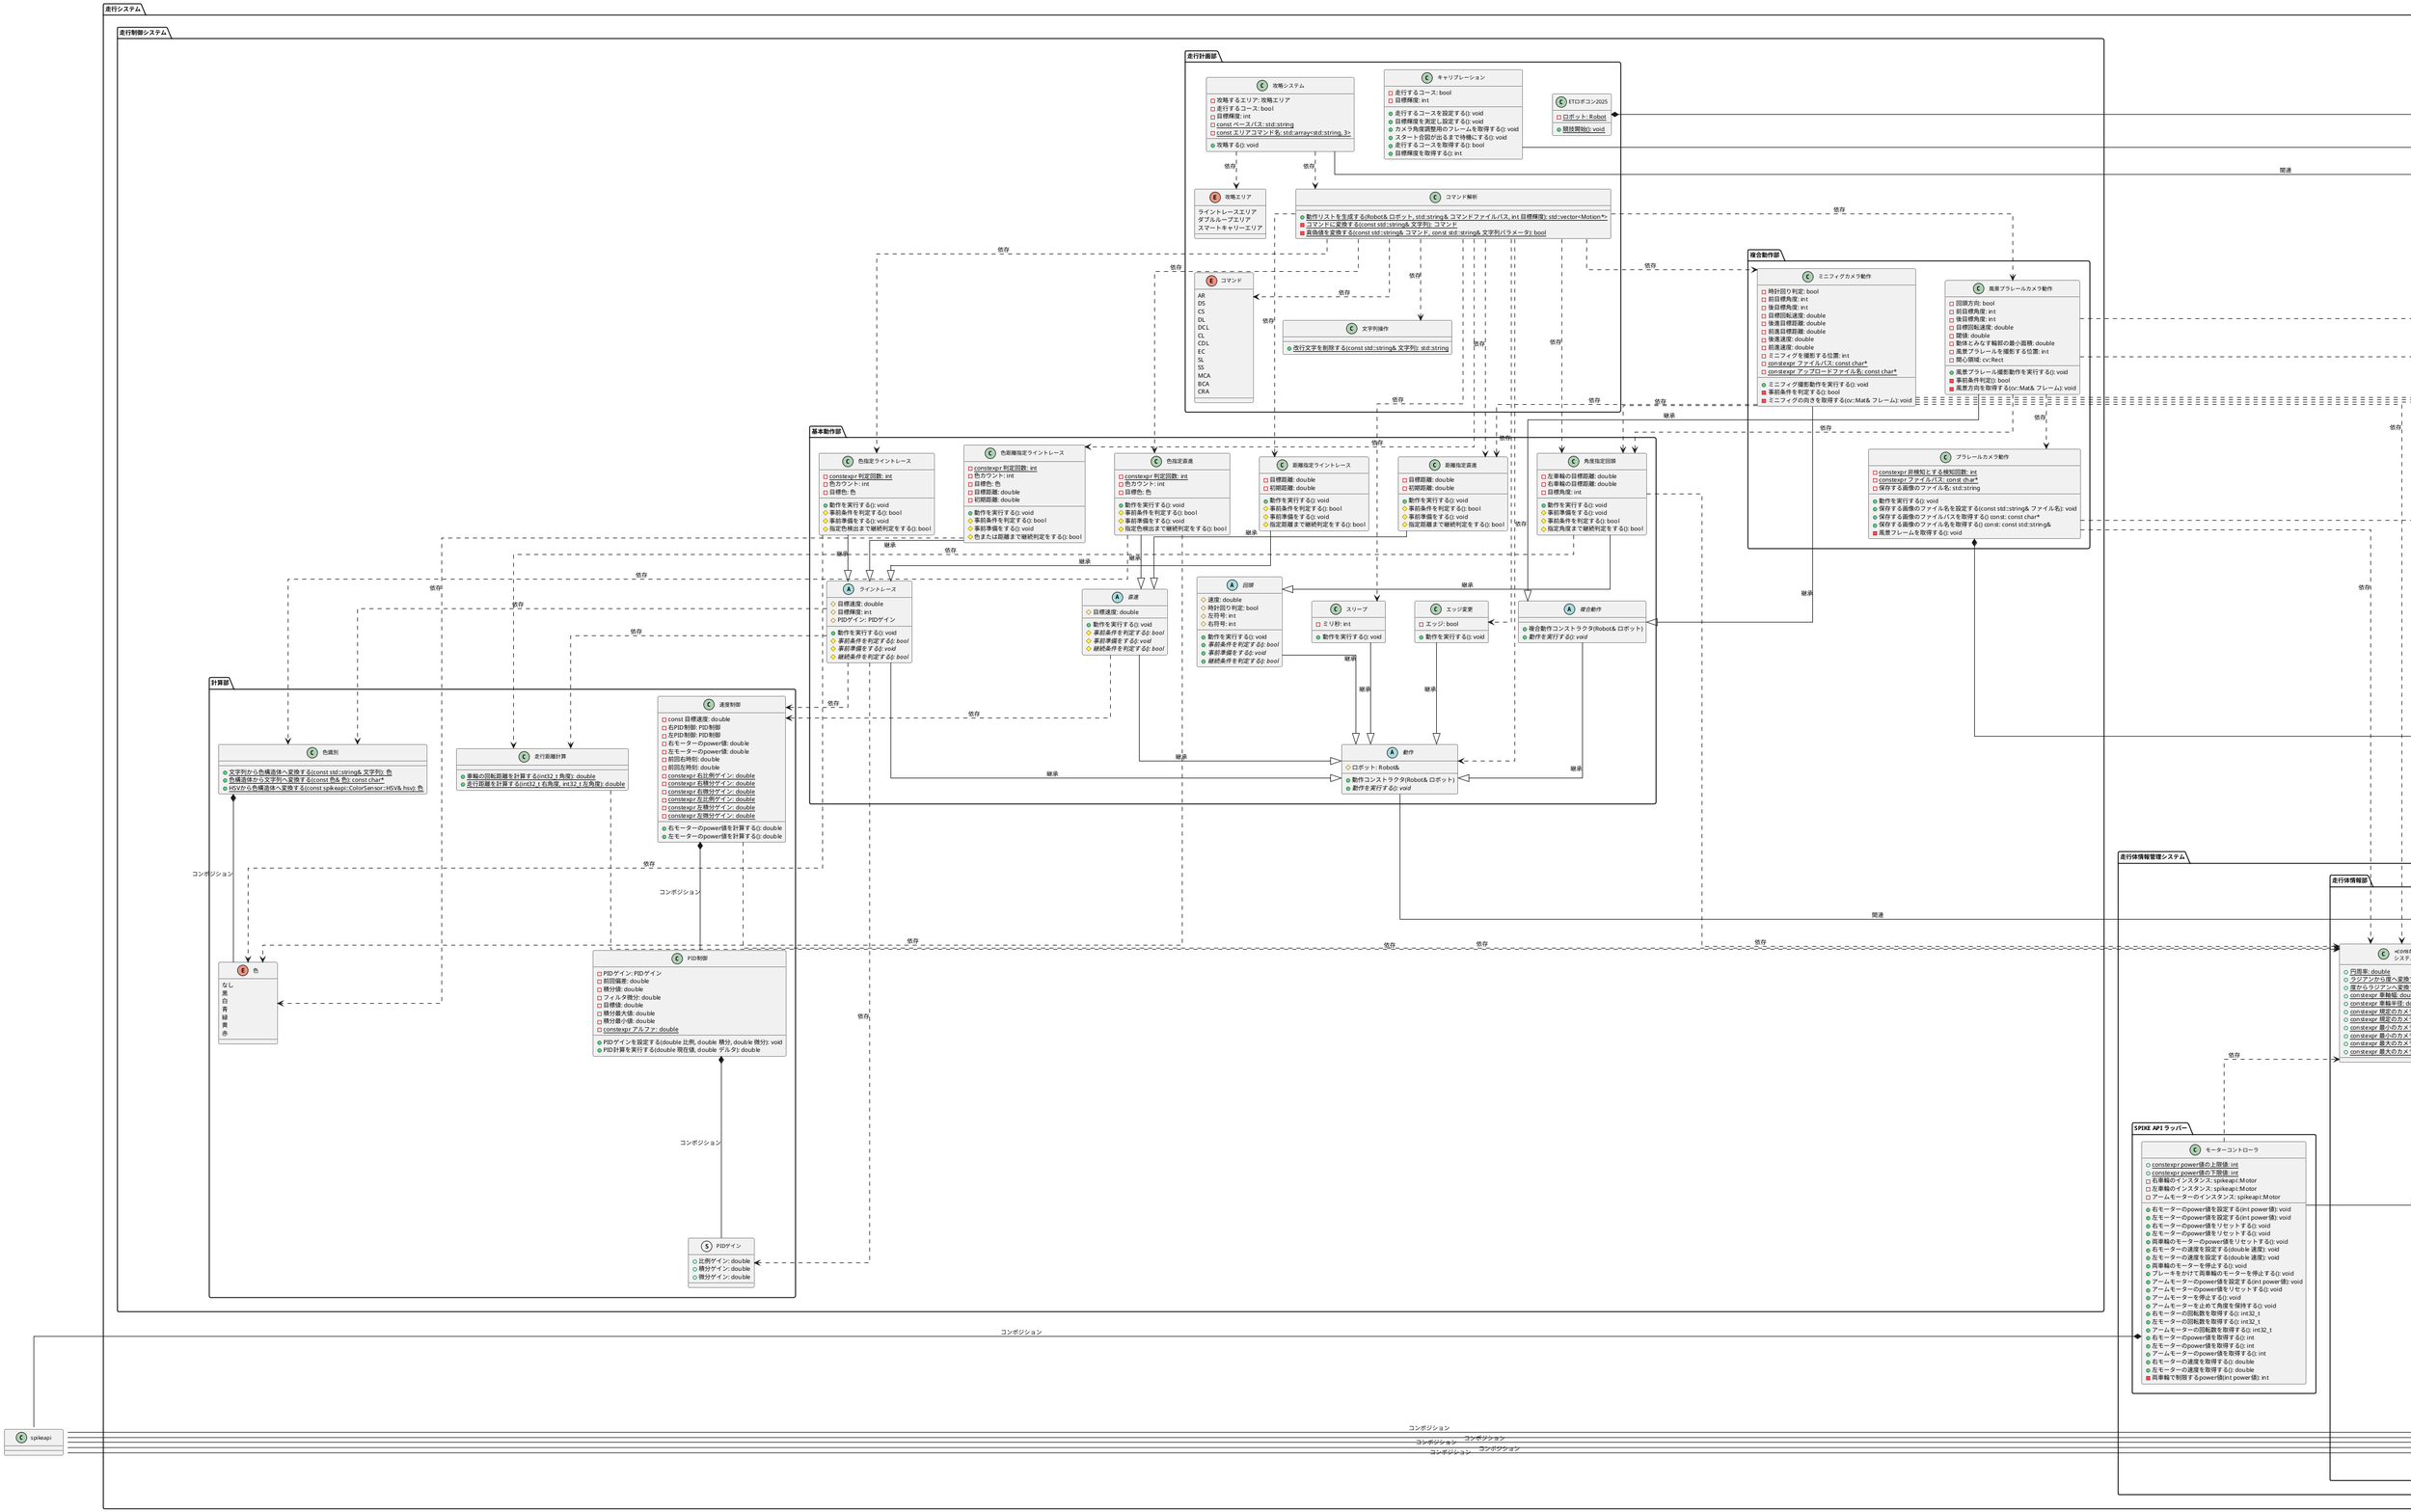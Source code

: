 @startuml etrobocon2025-japanese-class-diagram
!pragma useVerticalIf on

' レイアウト調整
skinparam linetype ortho
skinparam nodesep 50
skinparam ranksep 50
skinparam minClassWidth 100
skinparam maxMessageSize 150
skinparam maxBoxSize 150
skinparam svgMaxWidth 10000
skinparam svgMaxHeight 6000
skinparam defaultFontSize 10
skinparam classFontSize 9
skinparam packageFontSize 10

' 配置指示
!define LAYOUT_TOP_TO_BOTTOM_DIRECTION top to bottom direction

' サブシステム、走行システム
package "走行システム" {
  ' 走行システムを構成する細かなサブシステムの1つ、走行制御システム
  package "走行制御システム" {
    ' 走行システムのうち、走行制御システムを構成するパッケージの1つ、走行計画部
    package "走行計画部" {
      ' コマンドの列挙型
      enum コマンド {
        AR
        DS
        CS
        DL
        DCL
        ' CDCL
        CL
        CDL
        EC
        SL
        SS
        MCA
        BCA
        CRA
        ' NONE
      }

      ' 攻略エリアの列挙型
      enum 攻略エリア {
        ライントレースエリア
        ダブルループエリア
        スマートキャリーエリア
      }

      ' メインクラス
      class ETロボコン2025 {
        + {static} 競技開始(): void
        - {static} ロボット: Robot
      }

      ' 攻略システムクラス
      class 攻略システム {
        + 攻略する(): void
        - 攻略するエリア: 攻略エリア
        - 走行するコース: bool
        - 目標輝度: int
        - {static} const ベースパス: std::string
        - {static} const エリアコマンド名: std::array<std::string, 3>
      }

      ' キャリブレータクラス
      class キャリブレーション {
        + 走行するコースを設定する(): void
        + 目標輝度を測定し設定する(): void
        + カメラ角度調整用のフレームを取得する(): void
        + スタート合図が出るまで待機にする(): void
        + 走行するコースを取得する(): bool
        + 目標輝度を取得する(): int
        - 走行するコース: bool
        - 目標輝度: int
      }

      ' モーションパーサークラス
      class コマンド解析 {
        + {static} 動作リストを生成する(Robot& ロボット, std::string& コマンドファイルパス, int 目標輝度): std::vector<Motion*>
        - {static} コマンドに変換する(const std::string& 文字列): コマンド
        - {static} 真偽値を変換する(const std::string& コマンド, const std::string& 文字列パラメータ): bool
      }

      ' 文字列操作クラス
      class 文字列操作 {
        + {static} 改行文字を削除する(const std::string& 文字列): std::string
      }
    }

    ' 走行システムのうち、走行制御システムを構成するパッケージの1つ、計算部
    package "計算部" {
      ' PIDゲイン
      struct PIDゲイン {
        + 比例ゲイン: double
        + 積分ゲイン: double
        + 微分ゲイン: double
      }

      ' 色の列挙型
      enum 色 {
        なし
        黒
        白
        青
        緑
        黄
        赤
      }

      ' PID制御クラス
      class PID制御 {
        + PIDゲインを設定する(double 比例, double 積分, double 微分): void
        + PID計算を実行する(double 現在値, double デルタ): double
        - PIDゲイン: PIDゲイン
        - 前回偏差: double
        - 積分値: double
        - フィルタ微分: double
        - 目標値: double
        - 積分最大値: double
        - 積分最小値: double
        - {static} constexpr アルファ: double
      }

      ' 色識別クラス
      class 色識別 {
        + {static} 文字列から色構造体へ変換する(const std::string& 文字列): 色
        + {static} 色構造体から文字列へ変換する(const 色& 色): const char*
        + {static} HSVから色構造体へ変換する(const spikeapi::ColorSensor::HSV& hsv): 色
      }

      ' 走行距離計算クラス
      class 走行距離計算 {
        + {static} 車輪の回転距離を計算する(int32_t 角度): double
        + {static} 走行距離を計算する(int32_t 右角度, int32_t 左角度): double
      }

      ' 速度計算クラス
      class 速度制御 {
        + 右モーターのpower値を計算する(): double
        + 左モーターのpower値を計算する(): double
        - const 目標速度: double
        - 右PID制御: PID制御
        - 左PID制御: PID制御
        - 右モーターのpower値: double
        - 左モーターのpower値: double
        - 前回右時刻: double
        - 前回左時刻: double
        - {static} constexpr 右比例ゲイン: double
        - {static} constexpr 右積分ゲイン: double
        - {static} constexpr 右微分ゲイン: double
        - {static} constexpr 左比例ゲイン: double
        - {static} constexpr 左積分ゲイン: double
        - {static} constexpr 左微分ゲイン: double
      }
    }

    ' 走行システムのうち、走行制御システムを構成するパッケージの1つ、基本動作部
    package "基本動作部" {
      ' Motionクラス
      abstract class 動作 {
        + 動作コンストラクタ(Robot& ロボット)
        + {abstract} 動作を実行する(): void
        # ロボット: Robot&
      }

      ' 応用動作クラス
      abstract class 複合動作 {
        + 複合動作コンストラクタ(Robot& ロボット)
        + {abstract} 動作を実行する(): void
      }

      ' ライントレースクラス
      abstract class ライントレース {
        + 動作を実行する(): void
        # {abstract} 事前条件を判定する(): bool
        # {abstract} 事前準備をする(): void
        # {abstract} 継続条件を判定する(): bool
        # 目標速度: double
        # 目標輝度: int
        # PIDゲイン: PIDゲイン
      }

      ' 直進クラス
      abstract class 直進 {
        + 動作を実行する(): void
        # {abstract} 事前条件を判定する(): bool
        # {abstract} 事前準備をする(): void
        # {abstract} 継続条件を判定する(): bool
        # 目標速度: double
      }

      ' 回頭クラス
      abstract class 回頭 {
        + 動作を実行する(): void
        + {abstract} 事前条件を判定する(): bool
        + {abstract} 事前準備をする(): void
        + {abstract} 継続条件を判定する(): bool
        # 速度: double
        # 時計回り判定: bool
        # 左符号: int
        # 右符号: int
      }

      ' 色指定ライントレースクラス
      class 色指定ライントレース {
        + 動作を実行する(): void
        # 事前条件を判定する(): bool
        # 事前準備をする(): void
        # 指定色検出まで継続判定をする(): bool
        - {static} constexpr 判定回数: int
        - 色カウント: int
        - 目標色: 色
      }

      ' 距離指定ライントレースクラス
      class 距離指定ライントレース {
        + 動作を実行する(): void
        # 事前条件を判定する(): bool
        # 事前準備をする(): void
        # 指定距離まで継続判定をする(): bool
        - 目標距離: double
        - 初期距離: double
      }

      ' 色距離指定ライントレースクラス
      class 色距離指定ライントレース {
        + 動作を実行する(): void
        # 事前条件を判定する(): bool
        # 事前準備をする(): void
        # 色または距離まで継続判定をする(): bool
        - {static} constexpr 判定回数: int
        - 色カウント: int
        - 目標色: 色
        - 目標距離: double
        - 初期距離: double
      }

      ' 距離指定直進クラス
      class 距離指定直進 {
        + 動作を実行する(): void
        # 事前条件を判定する(): bool
        # 事前準備をする(): void
        # 指定距離まで継続判定をする(): bool
        - 目標距離: double
        - 初期距離: double
      }

      ' 色指定直進クラス
      class 色指定直進 {
        + 動作を実行する(): void
        # 事前条件を判定する(): bool
        # 事前準備をする(): void
        # 指定色検出まで継続判定をする(): bool
        - {static} constexpr 判定回数: int
        - 色カウント: int
        - 目標色: 色
      }

      ' 角度指定回頭クラス
      class 角度指定回頭 {
        + 動作を実行する(): void
        # 事前準備をする(): void
        # 事前条件を判定する(): bool
        # 指定角度まで継続判定をする(): bool
        - 左車輪の目標距離: double
        - 右車輪の目標距離: double
        - 目標角度: int
      }

      ' カメラ走行系、地区大会のモデルでは書かない予定

      ' ' カメラPID監視クラス
      ' abstract class カメラPID追跡 {
      '   + 動作を実行する(): void
      '   # {abstract} 事前条件を判定する(): bool
      '   # {abstract} 事前準備をする(): void
      '   # {abstract} 継続条件を判定する(): bool
      '   # バウンディングボックス検出: バウンディングボックス検出&
      '   # 検出結果: バウンディングボックス検出結果
      '   # 目標速度: double
      '   # 目標X座標: int
      '   # PIDゲイン: PIDゲイン
      ' }

      ' ' 距離指定カメラライントレースクラス
      ' class 距離指定カメラライントレース {
      '   + 動作を実行する(): void
      '   # 事前条件を判定する(): bool
      '   # 事前準備をする(): void
      '   # 継続条件を判定する(): bool
      '   - 目標距離: double
      '   - 初期距離: double
      '   - バウンディングボックス検出: std::unique_ptr<バウンディングボックス検出>
      ' }

      ' ' 色距離指定カメラライントレースクラス
      ' class 色距離指定カメラライントレース {
      '   + 動作を実行する(): void
      '   # 事前条件を判定する(): bool
      '   # 事前準備をする(): void
      '   # 継続条件を判定する(): bool
      '   - {static} constexpr 判定回数: int
      '   - 色カウント: int
      '   - 目標色: 色
      '   - 目標距離: double
      '   - 初期距離: double
      '   - バウンディングボックス検出: std::unique_ptr<バウンディングボックス検出>
      ' }

      ' ' カメラフレーム復帰クラス
      ' class カメラ復帰動作 {
      '   + 動作を実行する(): void
      '   - バウンディングボックス検出: std::unique_ptr<バウンディングボックス検出>
      '   - 検出結果: バウンディングボックス検出結果
      '   - 復帰角度: int
      '   - 速度: double
      '   - 時計回り判定: bool
      '   - {static} constexpr フレーム数: int
      ' }

      ' エッジ変更クラス
      class エッジ変更 {
        + 動作を実行する(): void
        - エッジ: bool
      }

      ' スリープクラス
      class スリープ {
        + 動作を実行する(): void
        - ミリ秒: int
      }
    }

    ' 走行システムのうち、走行制御システムを構成するパッケージの1つ、複合動作部
    package "複合動作部" {
      ' ミニフィグカメラアクション
      class ミニフィグカメラ動作 {
        + ミニフィグ撮影動作を実行する(): void
        - 時計回り判定: bool
        - 前目標角度: int
        - 後目標角度: int
        - 目標回転速度: double
        - 後進目標距離: double
        - 前進目標距離: double
        - 後進速度: double
        - 前進速度: double
        - ミニフィグを撮影する位置: int
        - {static} constexpr ファイルパス: const char*
        - {static} constexpr アップロードファイル名: const char*
        - 事前条件を判定する(): bool
        - ミニフィグの向きを取得する(cv::Mat& フレーム): void
      }

      ' 風景プラレールカメラアクション
      class 風景プラレールカメラ動作 {
        + 風景プラレール撮影動作を実行する(): void
        - 回頭方向: bool
        - 前目標角度: int
        - 後目標角度: int
        - 目標回転速度: double
        - 閾値: double
        - 動体とみなす輪郭の最小面積: double
        - 風景プラレールを撮影する位置: int
        - 関心領域: cv::Rect
        - 事前条件判定(): bool
        - 風景方向を取得する(cv::Mat& フレーム): void
      }

      ' プラレールカメラアクション
      class プラレールカメラ動作 {
        + 動作を実行する(): void
        + 保存する画像のファイル名を設定する(const std::string& ファイル名): void
        + 保存する画像のファイルパスを取得する() const: const char*
        + 保存する画像のファイル名を取得する() const: const std::string&
        - 風景フレームを取得する(): void
        - {static} constexpr 非検知とする検知回数: int
        - {static} constexpr ファイルパス: const char*
        - 保存する画像のファイル名: std::string
      }
    }
  }

  ' 走行システムを構成する細かなサブシステムの1つ、走行体情報管理システム
  package "走行体情報管理システム" {
    ' 走行体情報管理システムを構成するパッケージの1つ、走行体情報部
    package "走行体情報部" {
      ' ミニフィグの向き判定結果
      struct ミニフィグの向き判定結果 {
        + 判定結果: bool
        + 方向: ミニフィグの向き
      }

      ' ミニフィグの向きの列挙型
      enum ミニフィグの向き {
        前方
        右方
        後方
        左方
      }

      ' 風景方向判定結果
      struct 風景方向判定結果 {
        + 判定結果: bool
        + 方向: 風景方向
      }

      ' 風景方向の列挙型
      enum 風景方向 {
        前方
        右方
        後方
        左方
      }

      ' システム定数
      class システム情報 <<constants>> {
        + {static} 円周率: double
        + {static} ラジアンから度へ変換する係数: double
        + {static} 度からラジアンへ変換する係数: double
        + {static} constexpr 車軸幅: double
        + {static} constexpr 車輪半径: double
        + {static} constexpr 規定のカメラ解像度の幅: int
        + {static} constexpr 規定のカメラ解像度の高さ: int
        + {static} constexpr 最小のカメラ解像度の幅: int
        + {static} constexpr 最小のカメラ解像度の高さ: int
        + {static} constexpr 最大のカメラ解像度の幅: int
        + {static} constexpr 最大のカメラ解像度の高さ: int
      }

      ' ロボットクラス
      ' 風景方向判定結果 は実装予定の変数と関係を記述している
      class ロボット {
        + ロボットコンストラクタ()
        + ロボットコンストラクタ(カメラキャプチャインターフェース& cam)
        + モーターコントローラインスタンスを取得する(): モーターコントローラ&
        + カメラキャプチャインスタンスを取得する(): カメラキャプチャインターフェース&
        + カラーセンサーインスタンスを取得する(): spikeapi::ColorSensor&
        + クロックインスタンスを取得する(): spikeapi::Clock&
        + ボタンインスタンスを取得する(): spikeapi::Button&
        + フォースセンサーインスタンスを取得する(): spikeapi::ForceSensor&
        + ディスプレイインスタンスを取得する(): spikeapi::Display&
        + エッジを設定する(bool エッジ): void
        + エッジを取得する() const: bool
        + ミニフィグの向きの判定結果を取得する(): ミニフィグの向き判定結果&
        + 風景方向の判定結果を取得する(): 風景方向判定結果&
        - モーターコントローラのインスタンス: モーターコントローラ
        - デフォルトカメラキャプチャのインスタンス: カメラキャプチャ
        - カメラキャプチャインターフェース: カメラキャプチャインターフェース&
        - カラーセンサーのインスタンス: spikeapi::ColorSensor
        - クロックのインスタンス: spikeapi::Clock
        - ボタンのインスタンス: spikeapi::Button
        - フォースセンサーのインスタンス: spikeapi::ForceSensor
        - ディスプレイのインスタンス: spikeapi::Display
        - ミニフィグの向きの判定結果: ミニフィグの向き判定結果
        - 風景方向の判定結果: 風景方向判定結果
        - エッジ: bool
      }
    }

    ' 走行体情報管理システムを構成するパッケージの1つ、SPIKE API ラッパー
    package "SPIKE API ラッパー" {
      ' モーターコントローラークラス
      class モーターコントローラ {
        + {static} constexpr power値の上限値: int
        + {static} constexpr power値の下限値: int
        + 右モーターのpower値を設定する(int power値): void
        + 左モーターのpower値を設定する(int power値): void
        + 右モーターのpower値をリセットする(): void
        + 左モーターのpower値をリセットする(): void
        + 両車輪のモーターのpower値をリセットする(): void
        + 右モーターの速度を設定する(double 速度): void
        + 左モーターの速度を設定する(double 速度): void
        + 両車輪のモーターを停止する(): void
        + ブレーキをかけて両車輪のモーターを停止する(): void
        + アームモーターのpower値を設定する(int power値): void
        + アームモーターのpower値をリセットする(): void
        + アームモーターを停止する(): void
        + アームモーターを止めて角度を保持する(): void
        + 右モーターの回転数を取得する(): int32_t
        + 左モーターの回転数を取得する(): int32_t
        + アームモーターの回転数を取得する(): int32_t
        + 右モーターのpower値を取得する(): int
        + 左モーターのpower値を取得する(): int
        + アームモーターのpower値を取得する(): int
        + 右モーターの速度を取得する(): double
        + 左モーターの速度を取得する(): double
        - 右車輪のインスタンス: spikeapi::Motor
        - 左車輪のインスタンス: spikeapi::Motor
        - アームモーターのインスタンス: spikeapi::Motor
        - 両車輪で制限するpower値(int power値): int
      }
    }
  }
}

' サブシステム、撮影システム
package "撮影システム" {
  ' 撮影システムを構成するパッケージの1つ、配置エリアA撮影部
  package "配置エリアA撮影部" {
    ' ミニフィグ向き判定クラス
    class ミニフィグの向き検出 {
      + ミニフィグの向きを検出する(const cv::Mat& フレーム, ミニフィグの向き判定結果& 結果): void
      - ネットワーク: cv::dnn::Net
      - モデルパス: std::string
      - 出力画像パス: std::string
      - 前処理をする(const cv::Mat& フレーム, float スケール, int パッドX, int パッドY): cv::Mat
      - 後処理をする(const std::vector<cv::Mat>& 出力, const cv::Mat& フレーム, float スケール, int パッドX, int パッドY, ミニフィグの向き判定結果& 結果): void
    }
  }

  ' 撮影システムを構成するパッケージの1つ、配置エリアB撮影部
  package "配置エリアB撮影部" {
    ' 動体検出クラス
    class 動体検出 {
      + 風景を設定する(const cv::Mat& 風景): bool
      + 動体を検出する(const cv::Mat& フレーム, バウンディングボックス検出結果& 結果): void
      + 2枚のフレームを比較する(const cv::Mat& 第1フレーム, const cv::Mat& 第2フレーム): std::vector<cv::Point>
      - 閾値: double
      - 動体とみなす輪郭の最小面積: double
      - 関心領域: cv::Rect
      - 風景フレーム: cv::Mat
    }

    ' 画像処理系
    struct バウンディングボックス検出結果 {
      + 検出結果: bool
      + 左上: cv::Point
      + 右上: cv::Point
      + 左下: cv::Point
      + 右下: cv::Point
    }

    abstract class バウンディングボックス検出 {
      + {abstract} 境界のバウンディングボックスを検出する(const cv::Mat& フレーム, バウンディングボックス検出結果& 結果): void
    }

    class ラインバウンディングボックス検出 {
      + ラインのバウンディングボックスを検出する(const cv::Mat& フレーム, バウンディングボックス検出結果& 結果): void
      - {static} ラインとみなす輪郭の最小面積: double
      - 下位HSV: cv::Scalar
      - 上位HSV: cv::Scalar
      - 関心領域: cv::Rect
      - 解像度: cv::Size
      - パラメータを検証する(): void
    }

    ' 風景向き判定クラス
    class 風景方向検出 {
      + 風景方向を検出する(const cv::Mat& フレーム, 風景方向判定結果& 結果): void
      - ネットワーク: cv::dnn::Net
      - モデルパス: std::string
      - 出力画像パス: std::string
      - 前処理をする(const cv::Mat& フレーム, float スケール, int パッドX, int パッドY): cv::Mat
      - 後処理をする(const std::vector<cv::Mat>& 出力, const cv::Mat& フレーム, float スケール, int パッドX, int パッドY, 風景方向判定結果& 結果): void
    }
  }

' 撮影システムを構成するパッケージの1つ、USBカメラインターフェース
  package "USBカメラインターフェース" {
    ' カメラキャプチャーインターフェース
    abstract class カメラキャプチャインターフェース {
      + {abstract} 利用可能なカメラIDを検索する(int 最大テスト数): int
      + {abstract} カメラIDを取得する(): int
      + {abstract} カメラIDを設定する(int ID): bool
      + {abstract} カメラを開放する(): bool
      + {abstract} 撮影プロパティを設定する(double 幅, double 高さ): void
      + {abstract} フレームを取得する(cv::Mat& 出力フレーム): bool
    }

    ' カメラキャプチャークラス
    class カメラキャプチャ {
      + 利用可能カメラIDを検索する(int 最大テスト数): int
      + カメラIDを取得する(): int
      + カメラIDを設定する(int ID): bool
      + カメラを開放する(): bool
      + 撮影プロパティを設定する(double 幅, double 高さ): void
      + フレームを取得する(cv::Mat& 出力フレーム): bool
      - カメラID: int
    }

    ' フレーム保存クラス
    class フレーム保存 {
      + {static} 画像を保存する(cv::Mat& フレーム, const std::string& ファイルパス, const std::string& ファイル名): void
      - {static} inline 画像拡張子: std::string
    }
  }
}

' サブシステム、ユーティリティシステム
package "ユーティリティシステム" {
  package "コマンド実行部" {
    ' シェルコマンド実行クラス
    class コマンド実行器 {
      + {static} コマンドを実行する(const std::string& command): int
    }
  }
}

' サブシステム、走行体・無線通信デバイス間通信システム
package "走行体・無線通信デバイス間通信システム" {
  ' 走行体から無線通信デバイスへの画像アップロードクラス
  class 無線通信デバイス間通信 {
    + {static} 走行体から無線通信デバイスへ画像をアップロードする(const std::string& imagePath, int maxAttempts): bool
  }
}

' サブシステム、画像アップロードシステム
package "画像アップロードシステム" {
  ' 別リポジトリの etrobocon2025-comm-device-system を参照
  ' 無線通信デバイスから競技システムへの画像アップロードクラス
  class 競技システム間通信 {
    + 無線通信デバイスから競技システムへ画像をアップロードする(std::string imagePath): bool
  }
}

' 関係性の定義（同じ内容なので変更なし）

' 1. 継承関係 (Inheritance)
ライントレース --|> 動作 : 継承
直進 --|> 動作 : 継承
回頭 --|> 動作 : 継承
複合動作 --|> 動作 : 継承

距離指定ライントレース --|> ライントレース : 継承
色指定ライントレース --|> ライントレース : 継承
色距離指定ライントレース --|> ライントレース : 継承

距離指定直進 --|> 直進 : 継承
色指定直進 --|> 直進 : 継承

角度指定回頭 --|> 回頭 : 継承

' 距離指定カメラライントレース --|> カメラPID追跡 : 継承
' 色距離指定カメラライントレース --|> カメラPID追跡 : 継承

ミニフィグカメラ動作 --|> 複合動作 : 継承
風景プラレールカメラ動作 --|> 複合動作 : 継承
' カメラ復帰動作 --|> 複合動作 : 継承

エッジ変更 --|> 動作 : 継承
スリープ --|> 動作 : 継承

ラインバウンディングボックス検出 --|> バウンディングボックス検出 : 継承
動体検出 --|> バウンディングボックス検出 : 継承

' 2. 実現関係 (Realization)
カメラキャプチャ ..|> カメラキャプチャインターフェース : 実現

' 3. コンポジション関係 (Composition) - 強い所有関係
ETロボコン2025 *-- ロボット : コンポジション
ロボット *-- モーターコントローラ : コンポジション
ロボット *-- カメラキャプチャ : コンポジション
ロボット *-- "spikeapi::ColorSensor" : コンポジション
ロボット *-- "spikeapi::Clock" : コンポジション
ロボット *-- "spikeapi::Button" : コンポジション
ロボット *-- "spikeapi::ForceSensor" : コンポジション
ロボット *-- "spikeapi::Display" : コンポジション
ロボット *-- 風景方向判定結果 : コンポジション
ロボット *-- ミニフィグの向き判定結果 : コンポジション

モーターコントローラ *-- "spikeapi::Motor" : コンポジション

PID制御 *-- PIDゲイン : コンポジション

速度制御 *-- PID制御 : コンポジション

プラレールカメラ動作 *-- 動体検出 : コンポジション

色識別 *-- 色 : コンポジション

' 4. 集約関係 (Aggregation) - 弱い所有関係
ロボット o-- カメラキャプチャインターフェース : 集約

' 5. 関連関係 (Association) - 永続的な関係
攻略システム --> ロボット : 関連
キャリブレーション --> ロボット : 関連
動作 --> ロボット : 関連

' 6. 依存関係 (Dependency) - 一時的な使用関係
攻略システム ..> コマンド解析 : 依存
攻略システム ..> 攻略エリア : 依存

コマンド解析 ..> 動作 : 依存
コマンド解析 ..> コマンド : 依存
コマンド解析 ..> 色指定ライントレース : 依存
コマンド解析 ..> 距離指定ライントレース : 依存
コマンド解析 ..> 色距離指定ライントレース : 依存
コマンド解析 ..> 距離指定直進 : 依存
コマンド解析 ..> 色指定直進 : 依存
コマンド解析 ..> 角度指定回頭 : 依存
コマンド解析 ..> エッジ変更 : 依存
コマンド解析 ..> スリープ : 依存
' コマンド解析 ..> 距離指定カメラライントレース : 依存
' コマンド解析 ..> 色距離指定カメラライントレース : 依存
コマンド解析 ..> ミニフィグカメラ動作 : 依存
コマンド解析 ..> 風景プラレールカメラ動作 : 依存
' コマンド解析 ..> カメラ復帰動作 : 依存
コマンド解析 ..> 文字列操作 : 依存

ライントレース ..> PIDゲイン : 依存
ライントレース ..> 色識別 : 依存
ライントレース ..> 走行距離計算 : 依存
ライントレース ..> 速度制御 : 依存

直進 ..> 速度制御 : 依存

角度指定回頭 ..> 走行距離計算 : 依存
角度指定回頭 ..> システム情報 : 依存

走行距離計算 ..> システム情報 : 依存
モーターコントローラ ..> システム情報 : 依存
速度制御 ..> システム情報 : 依存
ラインバウンディングボックス検出 ..> システム情報 : 依存
プラレールカメラ動作 ..> システム情報 : 依存
ミニフィグカメラ動作 ..> システム情報 : 依存

色指定ライントレース ..> 色 : 依存
色指定直進 ..> 色 : 依存
色指定直進 ..> 色識別 : 依存
色距離指定ライントレース ..> 色 : 依存

バウンディングボックス検出 ..> バウンディングボックス検出結果 : 依存
ラインバウンディングボックス検出 ..> バウンディングボックス検出結果 : 依存
動体検出 ..> バウンディングボックス検出結果 : 依存

風景方向検出 ..> 風景方向判定結果 : 依存
風景方向検出 ..> 風景方向 : 依存

ミニフィグの向き検出 ..> ミニフィグの向き判定結果 : 依存
ミニフィグの向き検出 ..> ミニフィグの向き : 依存

' 構造体と列挙型の関係
ミニフィグの向き判定結果 ..> ミニフィグの向き : 依存
風景方向判定結果 ..> 風景方向 : 依存

ミニフィグカメラ動作 ..> フレーム保存 : 依存
ミニフィグカメラ動作 ..> ミニフィグの向き検出 : 依存
ミニフィグカメラ動作 ..> 角度指定回頭 : 依存
ミニフィグカメラ動作 ..> 距離指定直進 : 依存
プラレールカメラ動作 ..> フレーム保存 : 依存
動体検出 ..> フレーム保存 : 依存
風景プラレールカメラ動作 ..> 風景方向検出 : 依存
風景プラレールカメラ動作 ..> プラレールカメラ動作 : 依存
風景プラレールカメラ動作 ..> 角度指定回頭 : 依存
ミニフィグカメラ動作 ..> 無線通信デバイス間通信 : 依存
風景プラレールカメラ動作 ..> 無線通信デバイス間通信 : 依存
' カメラ復帰動作 ..> バウンディングボックス検出 : 依存
' カメラ復帰動作 ..> バウンディングボックス検出結果 : 依存
無線通信デバイス間通信 ..> コマンド実行器 : 依存

@enduml
